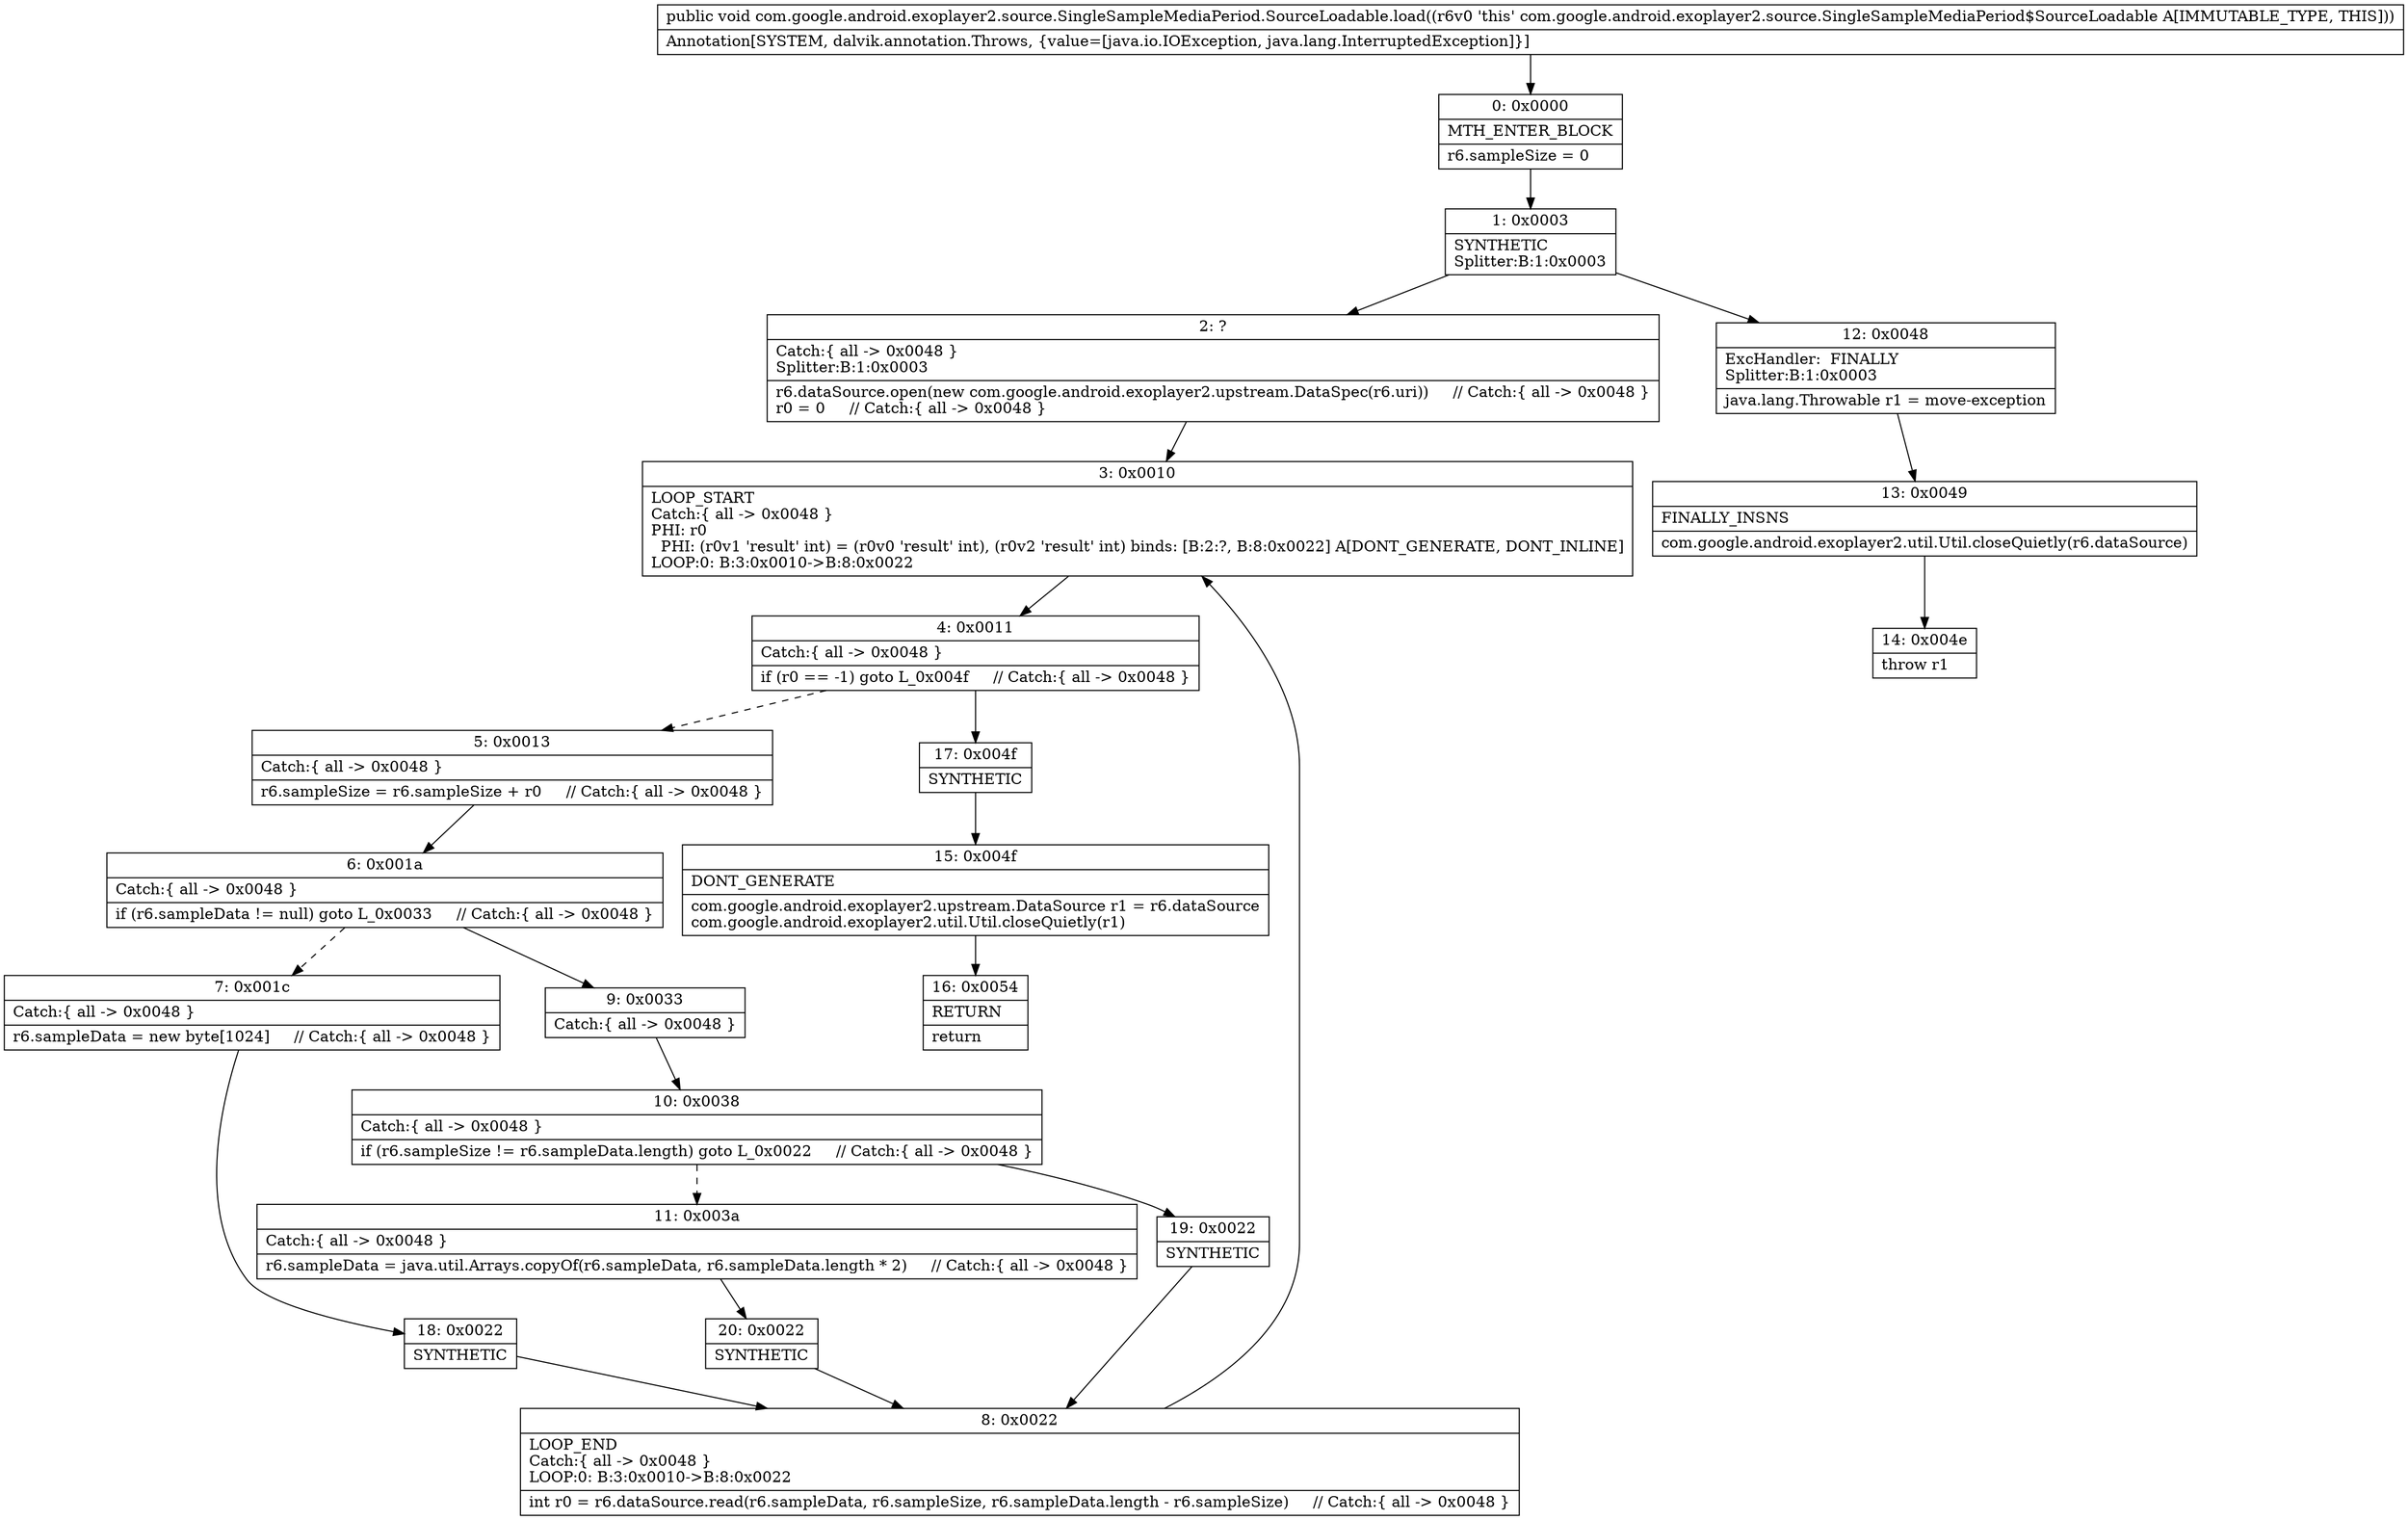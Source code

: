 digraph "CFG forcom.google.android.exoplayer2.source.SingleSampleMediaPeriod.SourceLoadable.load()V" {
Node_0 [shape=record,label="{0\:\ 0x0000|MTH_ENTER_BLOCK\l|r6.sampleSize = 0\l}"];
Node_1 [shape=record,label="{1\:\ 0x0003|SYNTHETIC\lSplitter:B:1:0x0003\l}"];
Node_2 [shape=record,label="{2\:\ ?|Catch:\{ all \-\> 0x0048 \}\lSplitter:B:1:0x0003\l|r6.dataSource.open(new com.google.android.exoplayer2.upstream.DataSpec(r6.uri))     \/\/ Catch:\{ all \-\> 0x0048 \}\lr0 = 0     \/\/ Catch:\{ all \-\> 0x0048 \}\l}"];
Node_3 [shape=record,label="{3\:\ 0x0010|LOOP_START\lCatch:\{ all \-\> 0x0048 \}\lPHI: r0 \l  PHI: (r0v1 'result' int) = (r0v0 'result' int), (r0v2 'result' int) binds: [B:2:?, B:8:0x0022] A[DONT_GENERATE, DONT_INLINE]\lLOOP:0: B:3:0x0010\-\>B:8:0x0022\l}"];
Node_4 [shape=record,label="{4\:\ 0x0011|Catch:\{ all \-\> 0x0048 \}\l|if (r0 == \-1) goto L_0x004f     \/\/ Catch:\{ all \-\> 0x0048 \}\l}"];
Node_5 [shape=record,label="{5\:\ 0x0013|Catch:\{ all \-\> 0x0048 \}\l|r6.sampleSize = r6.sampleSize + r0     \/\/ Catch:\{ all \-\> 0x0048 \}\l}"];
Node_6 [shape=record,label="{6\:\ 0x001a|Catch:\{ all \-\> 0x0048 \}\l|if (r6.sampleData != null) goto L_0x0033     \/\/ Catch:\{ all \-\> 0x0048 \}\l}"];
Node_7 [shape=record,label="{7\:\ 0x001c|Catch:\{ all \-\> 0x0048 \}\l|r6.sampleData = new byte[1024]     \/\/ Catch:\{ all \-\> 0x0048 \}\l}"];
Node_8 [shape=record,label="{8\:\ 0x0022|LOOP_END\lCatch:\{ all \-\> 0x0048 \}\lLOOP:0: B:3:0x0010\-\>B:8:0x0022\l|int r0 = r6.dataSource.read(r6.sampleData, r6.sampleSize, r6.sampleData.length \- r6.sampleSize)     \/\/ Catch:\{ all \-\> 0x0048 \}\l}"];
Node_9 [shape=record,label="{9\:\ 0x0033|Catch:\{ all \-\> 0x0048 \}\l}"];
Node_10 [shape=record,label="{10\:\ 0x0038|Catch:\{ all \-\> 0x0048 \}\l|if (r6.sampleSize != r6.sampleData.length) goto L_0x0022     \/\/ Catch:\{ all \-\> 0x0048 \}\l}"];
Node_11 [shape=record,label="{11\:\ 0x003a|Catch:\{ all \-\> 0x0048 \}\l|r6.sampleData = java.util.Arrays.copyOf(r6.sampleData, r6.sampleData.length * 2)     \/\/ Catch:\{ all \-\> 0x0048 \}\l}"];
Node_12 [shape=record,label="{12\:\ 0x0048|ExcHandler:  FINALLY\lSplitter:B:1:0x0003\l|java.lang.Throwable r1 = move\-exception\l}"];
Node_13 [shape=record,label="{13\:\ 0x0049|FINALLY_INSNS\l|com.google.android.exoplayer2.util.Util.closeQuietly(r6.dataSource)\l}"];
Node_14 [shape=record,label="{14\:\ 0x004e|throw r1\l}"];
Node_15 [shape=record,label="{15\:\ 0x004f|DONT_GENERATE\l|com.google.android.exoplayer2.upstream.DataSource r1 = r6.dataSource\lcom.google.android.exoplayer2.util.Util.closeQuietly(r1)\l}"];
Node_16 [shape=record,label="{16\:\ 0x0054|RETURN\l|return\l}"];
Node_17 [shape=record,label="{17\:\ 0x004f|SYNTHETIC\l}"];
Node_18 [shape=record,label="{18\:\ 0x0022|SYNTHETIC\l}"];
Node_19 [shape=record,label="{19\:\ 0x0022|SYNTHETIC\l}"];
Node_20 [shape=record,label="{20\:\ 0x0022|SYNTHETIC\l}"];
MethodNode[shape=record,label="{public void com.google.android.exoplayer2.source.SingleSampleMediaPeriod.SourceLoadable.load((r6v0 'this' com.google.android.exoplayer2.source.SingleSampleMediaPeriod$SourceLoadable A[IMMUTABLE_TYPE, THIS]))  | Annotation[SYSTEM, dalvik.annotation.Throws, \{value=[java.io.IOException, java.lang.InterruptedException]\}]\l}"];
MethodNode -> Node_0;
Node_0 -> Node_1;
Node_1 -> Node_2;
Node_1 -> Node_12;
Node_2 -> Node_3;
Node_3 -> Node_4;
Node_4 -> Node_5[style=dashed];
Node_4 -> Node_17;
Node_5 -> Node_6;
Node_6 -> Node_7[style=dashed];
Node_6 -> Node_9;
Node_7 -> Node_18;
Node_8 -> Node_3;
Node_9 -> Node_10;
Node_10 -> Node_11[style=dashed];
Node_10 -> Node_19;
Node_11 -> Node_20;
Node_12 -> Node_13;
Node_13 -> Node_14;
Node_15 -> Node_16;
Node_17 -> Node_15;
Node_18 -> Node_8;
Node_19 -> Node_8;
Node_20 -> Node_8;
}

